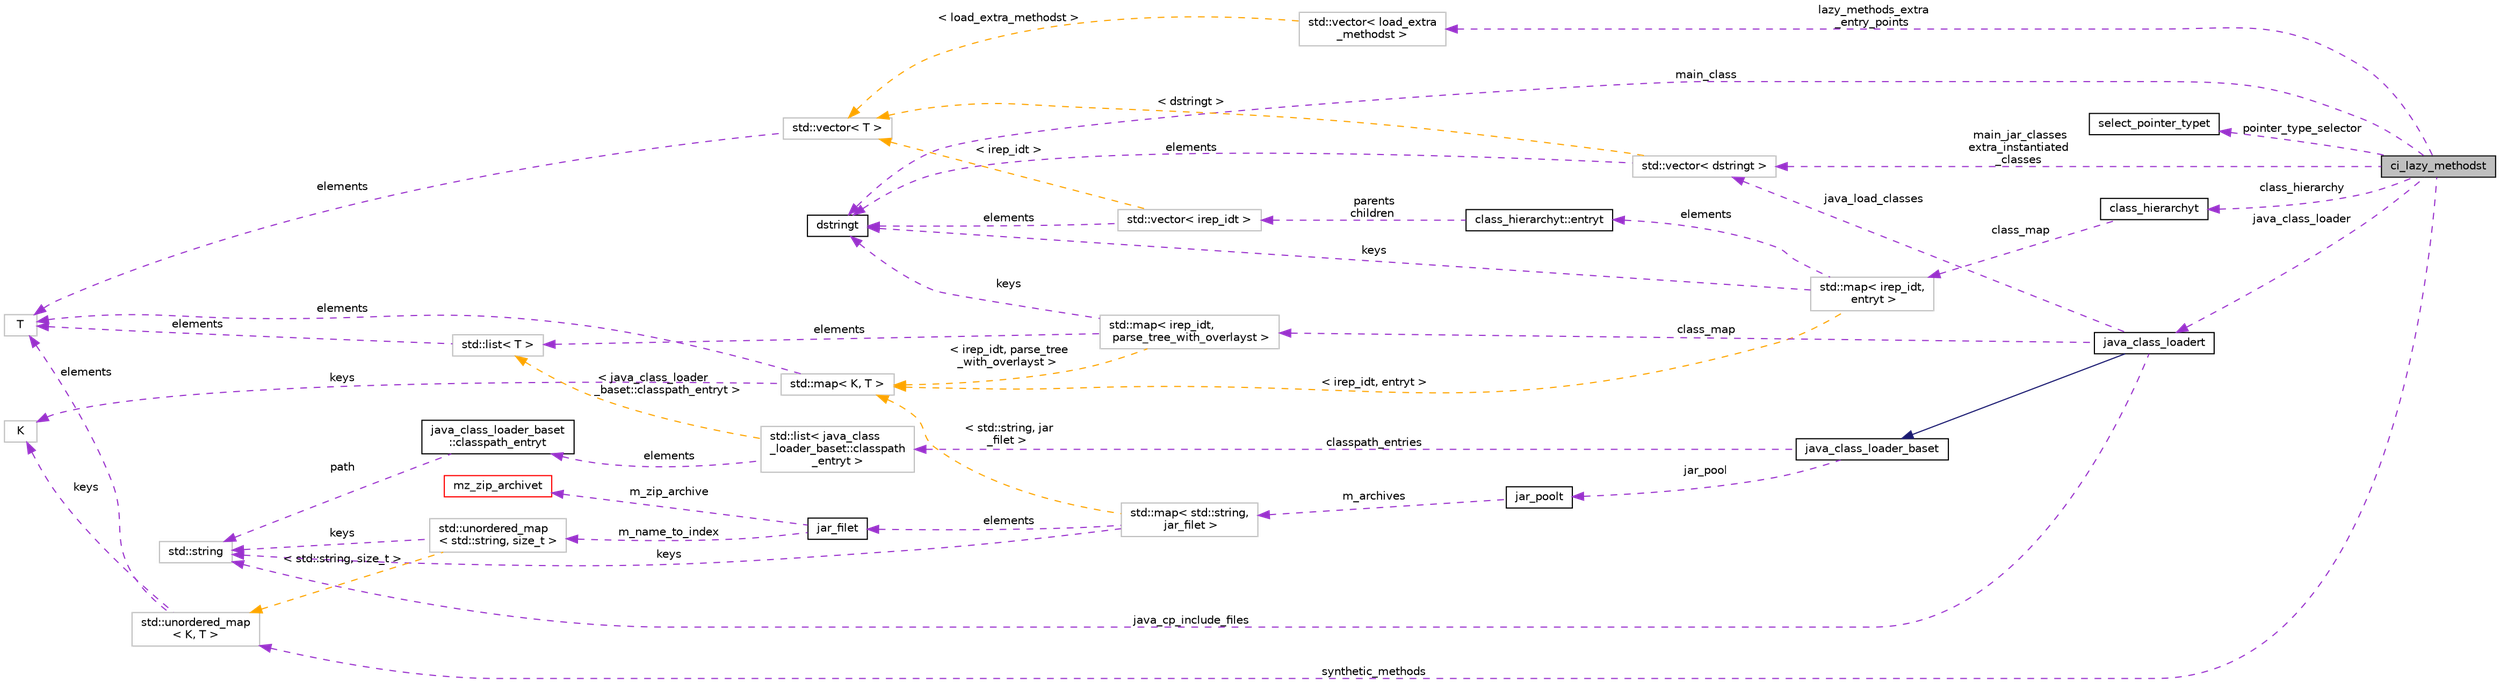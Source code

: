 digraph "ci_lazy_methodst"
{
 // LATEX_PDF_SIZE
  bgcolor="transparent";
  edge [fontname="Helvetica",fontsize="10",labelfontname="Helvetica",labelfontsize="10"];
  node [fontname="Helvetica",fontsize="10",shape=record];
  rankdir="LR";
  Node1 [label="ci_lazy_methodst",height=0.2,width=0.4,color="black", fillcolor="grey75", style="filled", fontcolor="black",tooltip=" "];
  Node2 -> Node1 [dir="back",color="darkorchid3",fontsize="10",style="dashed",label=" class_hierarchy" ,fontname="Helvetica"];
  Node2 [label="class_hierarchyt",height=0.2,width=0.4,color="black",URL="$classclass__hierarchyt.html",tooltip="Non-graph-based representation of the class hierarchy."];
  Node3 -> Node2 [dir="back",color="darkorchid3",fontsize="10",style="dashed",label=" class_map" ,fontname="Helvetica"];
  Node3 [label="std::map\< irep_idt,\l entryt \>",height=0.2,width=0.4,color="grey75",tooltip=" "];
  Node4 -> Node3 [dir="back",color="darkorchid3",fontsize="10",style="dashed",label=" keys" ,fontname="Helvetica"];
  Node4 [label="dstringt",height=0.2,width=0.4,color="black",URL="$classdstringt.html",tooltip="dstringt has one field, an unsigned integer no which is an index into a static table of strings."];
  Node5 -> Node3 [dir="back",color="darkorchid3",fontsize="10",style="dashed",label=" elements" ,fontname="Helvetica"];
  Node5 [label="class_hierarchyt::entryt",height=0.2,width=0.4,color="black",URL="$classclass__hierarchyt_1_1entryt.html",tooltip=" "];
  Node6 -> Node5 [dir="back",color="darkorchid3",fontsize="10",style="dashed",label=" parents\nchildren" ,fontname="Helvetica"];
  Node6 [label="std::vector\< irep_idt \>",height=0.2,width=0.4,color="grey75",tooltip=" "];
  Node4 -> Node6 [dir="back",color="darkorchid3",fontsize="10",style="dashed",label=" elements" ,fontname="Helvetica"];
  Node7 -> Node6 [dir="back",color="orange",fontsize="10",style="dashed",label=" \< irep_idt \>" ,fontname="Helvetica"];
  Node7 [label="std::vector\< T \>",height=0.2,width=0.4,color="grey75",tooltip="STL class."];
  Node8 -> Node7 [dir="back",color="darkorchid3",fontsize="10",style="dashed",label=" elements" ,fontname="Helvetica"];
  Node8 [label="T",height=0.2,width=0.4,color="grey75",tooltip=" "];
  Node9 -> Node3 [dir="back",color="orange",fontsize="10",style="dashed",label=" \< irep_idt, entryt \>" ,fontname="Helvetica"];
  Node9 [label="std::map\< K, T \>",height=0.2,width=0.4,color="grey75",tooltip="STL class."];
  Node10 -> Node9 [dir="back",color="darkorchid3",fontsize="10",style="dashed",label=" keys" ,fontname="Helvetica"];
  Node10 [label="K",height=0.2,width=0.4,color="grey75",tooltip=" "];
  Node8 -> Node9 [dir="back",color="darkorchid3",fontsize="10",style="dashed",label=" elements" ,fontname="Helvetica"];
  Node11 -> Node1 [dir="back",color="darkorchid3",fontsize="10",style="dashed",label=" pointer_type_selector" ,fontname="Helvetica"];
  Node11 [label="select_pointer_typet",height=0.2,width=0.4,color="black",URL="$classselect__pointer__typet.html",tooltip=" "];
  Node12 -> Node1 [dir="back",color="darkorchid3",fontsize="10",style="dashed",label=" lazy_methods_extra\l_entry_points" ,fontname="Helvetica"];
  Node12 [label="std::vector\< load_extra\l_methodst \>",height=0.2,width=0.4,color="grey75",tooltip=" "];
  Node7 -> Node12 [dir="back",color="orange",fontsize="10",style="dashed",label=" \< load_extra_methodst \>" ,fontname="Helvetica"];
  Node13 -> Node1 [dir="back",color="darkorchid3",fontsize="10",style="dashed",label=" java_class_loader" ,fontname="Helvetica"];
  Node13 [label="java_class_loadert",height=0.2,width=0.4,color="black",URL="$classjava__class__loadert.html",tooltip="Class responsible to load .class files."];
  Node14 -> Node13 [dir="back",color="midnightblue",fontsize="10",style="solid",fontname="Helvetica"];
  Node14 [label="java_class_loader_baset",height=0.2,width=0.4,color="black",URL="$classjava__class__loader__baset.html",tooltip="Base class for maintaining classpath."];
  Node15 -> Node14 [dir="back",color="darkorchid3",fontsize="10",style="dashed",label=" jar_pool" ,fontname="Helvetica"];
  Node15 [label="jar_poolt",height=0.2,width=0.4,color="black",URL="$classjar__poolt.html",tooltip="A chache for jar_filet objects, by file name."];
  Node16 -> Node15 [dir="back",color="darkorchid3",fontsize="10",style="dashed",label=" m_archives" ,fontname="Helvetica"];
  Node16 [label="std::map\< std::string,\l jar_filet \>",height=0.2,width=0.4,color="grey75",tooltip=" "];
  Node17 -> Node16 [dir="back",color="darkorchid3",fontsize="10",style="dashed",label=" elements" ,fontname="Helvetica"];
  Node17 [label="jar_filet",height=0.2,width=0.4,color="black",URL="$classjar__filet.html",tooltip="Class representing a .jar archive."];
  Node18 -> Node17 [dir="back",color="darkorchid3",fontsize="10",style="dashed",label=" m_name_to_index" ,fontname="Helvetica"];
  Node18 [label="std::unordered_map\l\< std::string, size_t \>",height=0.2,width=0.4,color="grey75",tooltip=" "];
  Node19 -> Node18 [dir="back",color="darkorchid3",fontsize="10",style="dashed",label=" keys" ,fontname="Helvetica"];
  Node19 [label="std::string",height=0.2,width=0.4,color="grey75",tooltip="STL class."];
  Node21 -> Node18 [dir="back",color="orange",fontsize="10",style="dashed",label=" \< std::string, size_t \>" ,fontname="Helvetica"];
  Node21 [label="std::unordered_map\l\< K, T \>",height=0.2,width=0.4,color="grey75",tooltip="STL class."];
  Node10 -> Node21 [dir="back",color="darkorchid3",fontsize="10",style="dashed",label=" keys" ,fontname="Helvetica"];
  Node8 -> Node21 [dir="back",color="darkorchid3",fontsize="10",style="dashed",label=" elements" ,fontname="Helvetica"];
  Node22 -> Node17 [dir="back",color="darkorchid3",fontsize="10",style="dashed",label=" m_zip_archive" ,fontname="Helvetica"];
  Node22 [label="mz_zip_archivet",height=0.2,width=0.4,color="red",URL="$classmz__zip__archivet.html",tooltip="Thin object-oriented wrapper around the MZ Zip library Zip file reader and extractor."];
  Node19 -> Node16 [dir="back",color="darkorchid3",fontsize="10",style="dashed",label=" keys" ,fontname="Helvetica"];
  Node9 -> Node16 [dir="back",color="orange",fontsize="10",style="dashed",label=" \< std::string, jar\l_filet \>" ,fontname="Helvetica"];
  Node29 -> Node14 [dir="back",color="darkorchid3",fontsize="10",style="dashed",label=" classpath_entries" ,fontname="Helvetica"];
  Node29 [label="std::list\< java_class\l_loader_baset::classpath\l_entryt \>",height=0.2,width=0.4,color="grey75",tooltip=" "];
  Node30 -> Node29 [dir="back",color="darkorchid3",fontsize="10",style="dashed",label=" elements" ,fontname="Helvetica"];
  Node30 [label="java_class_loader_baset\l::classpath_entryt",height=0.2,width=0.4,color="black",URL="$structjava__class__loader__baset_1_1classpath__entryt.html",tooltip="An entry in the classpath."];
  Node19 -> Node30 [dir="back",color="darkorchid3",fontsize="10",style="dashed",label=" path" ,fontname="Helvetica"];
  Node31 -> Node29 [dir="back",color="orange",fontsize="10",style="dashed",label=" \< java_class_loader\l_baset::classpath_entryt \>" ,fontname="Helvetica"];
  Node31 [label="std::list\< T \>",height=0.2,width=0.4,color="grey75",tooltip="STL class."];
  Node8 -> Node31 [dir="back",color="darkorchid3",fontsize="10",style="dashed",label=" elements" ,fontname="Helvetica"];
  Node19 -> Node13 [dir="back",color="darkorchid3",fontsize="10",style="dashed",label=" java_cp_include_files" ,fontname="Helvetica"];
  Node32 -> Node13 [dir="back",color="darkorchid3",fontsize="10",style="dashed",label=" class_map" ,fontname="Helvetica"];
  Node32 [label="std::map\< irep_idt,\l parse_tree_with_overlayst \>",height=0.2,width=0.4,color="grey75",tooltip=" "];
  Node31 -> Node32 [dir="back",color="darkorchid3",fontsize="10",style="dashed",label=" elements" ,fontname="Helvetica"];
  Node4 -> Node32 [dir="back",color="darkorchid3",fontsize="10",style="dashed",label=" keys" ,fontname="Helvetica"];
  Node9 -> Node32 [dir="back",color="orange",fontsize="10",style="dashed",label=" \< irep_idt, parse_tree\l_with_overlayst \>" ,fontname="Helvetica"];
  Node33 -> Node13 [dir="back",color="darkorchid3",fontsize="10",style="dashed",label=" java_load_classes" ,fontname="Helvetica"];
  Node33 [label="std::vector\< dstringt \>",height=0.2,width=0.4,color="grey75",tooltip=" "];
  Node4 -> Node33 [dir="back",color="darkorchid3",fontsize="10",style="dashed",label=" elements" ,fontname="Helvetica"];
  Node7 -> Node33 [dir="back",color="orange",fontsize="10",style="dashed",label=" \< dstringt \>" ,fontname="Helvetica"];
  Node4 -> Node1 [dir="back",color="darkorchid3",fontsize="10",style="dashed",label=" main_class" ,fontname="Helvetica"];
  Node33 -> Node1 [dir="back",color="darkorchid3",fontsize="10",style="dashed",label=" main_jar_classes\nextra_instantiated\l_classes" ,fontname="Helvetica"];
  Node21 -> Node1 [dir="back",color="darkorchid3",fontsize="10",style="dashed",label=" synthetic_methods" ,fontname="Helvetica"];
}
